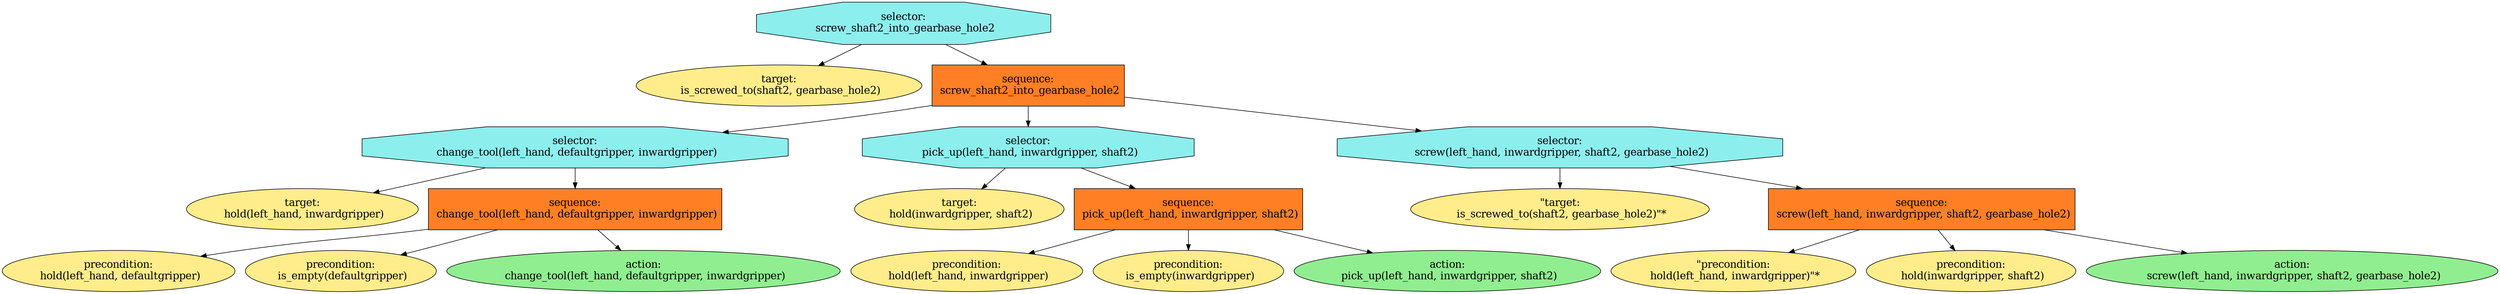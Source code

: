 digraph pastafarianism {
ordering=out;
graph [fontname="times-roman"];
node [fontname="times-roman"];
edge [fontname="times-roman"];
"selector:
 screw_shaft2_into_gearbase_hole2" [fillcolor=darkslategray2, fontcolor=black, fontsize=18, label="selector:
 screw_shaft2_into_gearbase_hole2", shape=octagon, style=filled];
"target:
 is_screwed_to(shaft2, gearbase_hole2)" [fillcolor=lightgoldenrod1, fontcolor=black, fontsize=18, height=1.0, label="target:
 is_screwed_to(shaft2, gearbase_hole2)", shape=ellipse, style=filled];
"selector:
 screw_shaft2_into_gearbase_hole2" -> "target:
 is_screwed_to(shaft2, gearbase_hole2)";
"sequence:
 screw_shaft2_into_gearbase_hole2" [fillcolor=chocolate1, fontcolor=black, fontsize=18, height=1.0, label="sequence:
 screw_shaft2_into_gearbase_hole2", shape=box, style=filled];
"selector:
 screw_shaft2_into_gearbase_hole2" -> "sequence:
 screw_shaft2_into_gearbase_hole2";
"selector:
 change_tool(left_hand, defaultgripper, inwardgripper)" [fillcolor=darkslategray2, fontcolor=black, fontsize=18, height=1.0, label="selector:
 change_tool(left_hand, defaultgripper, inwardgripper)", shape=octagon, style=filled];
"sequence:
 screw_shaft2_into_gearbase_hole2" -> "selector:
 change_tool(left_hand, defaultgripper, inwardgripper)";
"target:
 hold(left_hand, inwardgripper)" [fillcolor=lightgoldenrod1, fontcolor=black, fontsize=18, height=1.0, label="target:
 hold(left_hand, inwardgripper)", shape=ellipse, style=filled];
"selector:
 change_tool(left_hand, defaultgripper, inwardgripper)" -> "target:
 hold(left_hand, inwardgripper)";
"sequence:
 change_tool(left_hand, defaultgripper, inwardgripper)" [fillcolor=chocolate1, fontcolor=black, fontsize=18, height=1.0, label="sequence:
 change_tool(left_hand, defaultgripper, inwardgripper)", shape=box, style=filled];
"selector:
 change_tool(left_hand, defaultgripper, inwardgripper)" -> "sequence:
 change_tool(left_hand, defaultgripper, inwardgripper)";
"precondition:
 hold(left_hand, defaultgripper)" [fillcolor=lightgoldenrod1, fontcolor=black, fontsize=18, height=1.0, label="precondition:
 hold(left_hand, defaultgripper)", shape=ellipse, style=filled];
"sequence:
 change_tool(left_hand, defaultgripper, inwardgripper)" -> "precondition:
 hold(left_hand, defaultgripper)";
"precondition:
 is_empty(defaultgripper)" [fillcolor=lightgoldenrod1, fontcolor=black, fontsize=18, height=1.0, label="precondition:
 is_empty(defaultgripper)", shape=ellipse, style=filled];
"sequence:
 change_tool(left_hand, defaultgripper, inwardgripper)" -> "precondition:
 is_empty(defaultgripper)";
"action:
 change_tool(left_hand, defaultgripper, inwardgripper)" [fillcolor=lightgreen, fontcolor=black, fontsize=18, height=1.0, label="action:
 change_tool(left_hand, defaultgripper, inwardgripper)", shape=ellipse, style=filled];
"sequence:
 change_tool(left_hand, defaultgripper, inwardgripper)" -> "action:
 change_tool(left_hand, defaultgripper, inwardgripper)";
"selector:
 pick_up(left_hand, inwardgripper, shaft2)" [fillcolor=darkslategray2, fontcolor=black, fontsize=18, height=1.0, label="selector:
 pick_up(left_hand, inwardgripper, shaft2)", shape=octagon, style=filled];
"sequence:
 screw_shaft2_into_gearbase_hole2" -> "selector:
 pick_up(left_hand, inwardgripper, shaft2)";
"target:
 hold(inwardgripper, shaft2)" [fillcolor=lightgoldenrod1, fontcolor=black, fontsize=18, height=1.0, label="target:
 hold(inwardgripper, shaft2)", shape=ellipse, style=filled];
"selector:
 pick_up(left_hand, inwardgripper, shaft2)" -> "target:
 hold(inwardgripper, shaft2)";
"sequence:
 pick_up(left_hand, inwardgripper, shaft2)" [fillcolor=chocolate1, fontcolor=black, fontsize=18, height=1.0, label="sequence:
 pick_up(left_hand, inwardgripper, shaft2)", shape=box, style=filled];
"selector:
 pick_up(left_hand, inwardgripper, shaft2)" -> "sequence:
 pick_up(left_hand, inwardgripper, shaft2)";
"precondition:
 hold(left_hand, inwardgripper)" [fillcolor=lightgoldenrod1, fontcolor=black, fontsize=18, height=1.0, label="precondition:
 hold(left_hand, inwardgripper)", shape=ellipse, style=filled];
"sequence:
 pick_up(left_hand, inwardgripper, shaft2)" -> "precondition:
 hold(left_hand, inwardgripper)";
"precondition:
 is_empty(inwardgripper)" [fillcolor=lightgoldenrod1, fontcolor=black, fontsize=18, height=1.0, label="precondition:
 is_empty(inwardgripper)", shape=ellipse, style=filled];
"sequence:
 pick_up(left_hand, inwardgripper, shaft2)" -> "precondition:
 is_empty(inwardgripper)";
"action:
 pick_up(left_hand, inwardgripper, shaft2)" [fillcolor=lightgreen, fontcolor=black, fontsize=18, height=1.0, label="action:
 pick_up(left_hand, inwardgripper, shaft2)", shape=ellipse, style=filled];
"sequence:
 pick_up(left_hand, inwardgripper, shaft2)" -> "action:
 pick_up(left_hand, inwardgripper, shaft2)";
"selector:
 screw(left_hand, inwardgripper, shaft2, gearbase_hole2)" [fillcolor=darkslategray2, fontcolor=black, fontsize=18, height=1.0, label="selector:
 screw(left_hand, inwardgripper, shaft2, gearbase_hole2)", shape=octagon, style=filled];
"sequence:
 screw_shaft2_into_gearbase_hole2" -> "selector:
 screw(left_hand, inwardgripper, shaft2, gearbase_hole2)";
"\"target:\n is_screwed_to(shaft2, gearbase_hole2)\"*" [fillcolor=lightgoldenrod1, fontcolor=black, fontsize=18, height=1.0, label="\"target:\n is_screwed_to(shaft2, gearbase_hole2)\"*", shape=ellipse, style=filled];
"selector:
 screw(left_hand, inwardgripper, shaft2, gearbase_hole2)" -> "\"target:\n is_screwed_to(shaft2, gearbase_hole2)\"*";
"sequence:
 screw(left_hand, inwardgripper, shaft2, gearbase_hole2)" [fillcolor=chocolate1, fontcolor=black, fontsize=18, height=1.0, label="sequence:
 screw(left_hand, inwardgripper, shaft2, gearbase_hole2)", shape=box, style=filled];
"selector:
 screw(left_hand, inwardgripper, shaft2, gearbase_hole2)" -> "sequence:
 screw(left_hand, inwardgripper, shaft2, gearbase_hole2)";
"\"precondition:\n hold(left_hand, inwardgripper)\"*" [fillcolor=lightgoldenrod1, fontcolor=black, fontsize=18, height=1.0, label="\"precondition:\n hold(left_hand, inwardgripper)\"*", shape=ellipse, style=filled];
"sequence:
 screw(left_hand, inwardgripper, shaft2, gearbase_hole2)" -> "\"precondition:\n hold(left_hand, inwardgripper)\"*";
"precondition:
 hold(inwardgripper, shaft2)" [fillcolor=lightgoldenrod1, fontcolor=black, fontsize=18, height=1.0, label="precondition:
 hold(inwardgripper, shaft2)", shape=ellipse, style=filled];
"sequence:
 screw(left_hand, inwardgripper, shaft2, gearbase_hole2)" -> "precondition:
 hold(inwardgripper, shaft2)";
"action:
 screw(left_hand, inwardgripper, shaft2, gearbase_hole2)" [fillcolor=lightgreen, fontcolor=black, fontsize=18, height=1.0, label="action:
 screw(left_hand, inwardgripper, shaft2, gearbase_hole2)", shape=ellipse, style=filled];
"sequence:
 screw(left_hand, inwardgripper, shaft2, gearbase_hole2)" -> "action:
 screw(left_hand, inwardgripper, shaft2, gearbase_hole2)";
}
